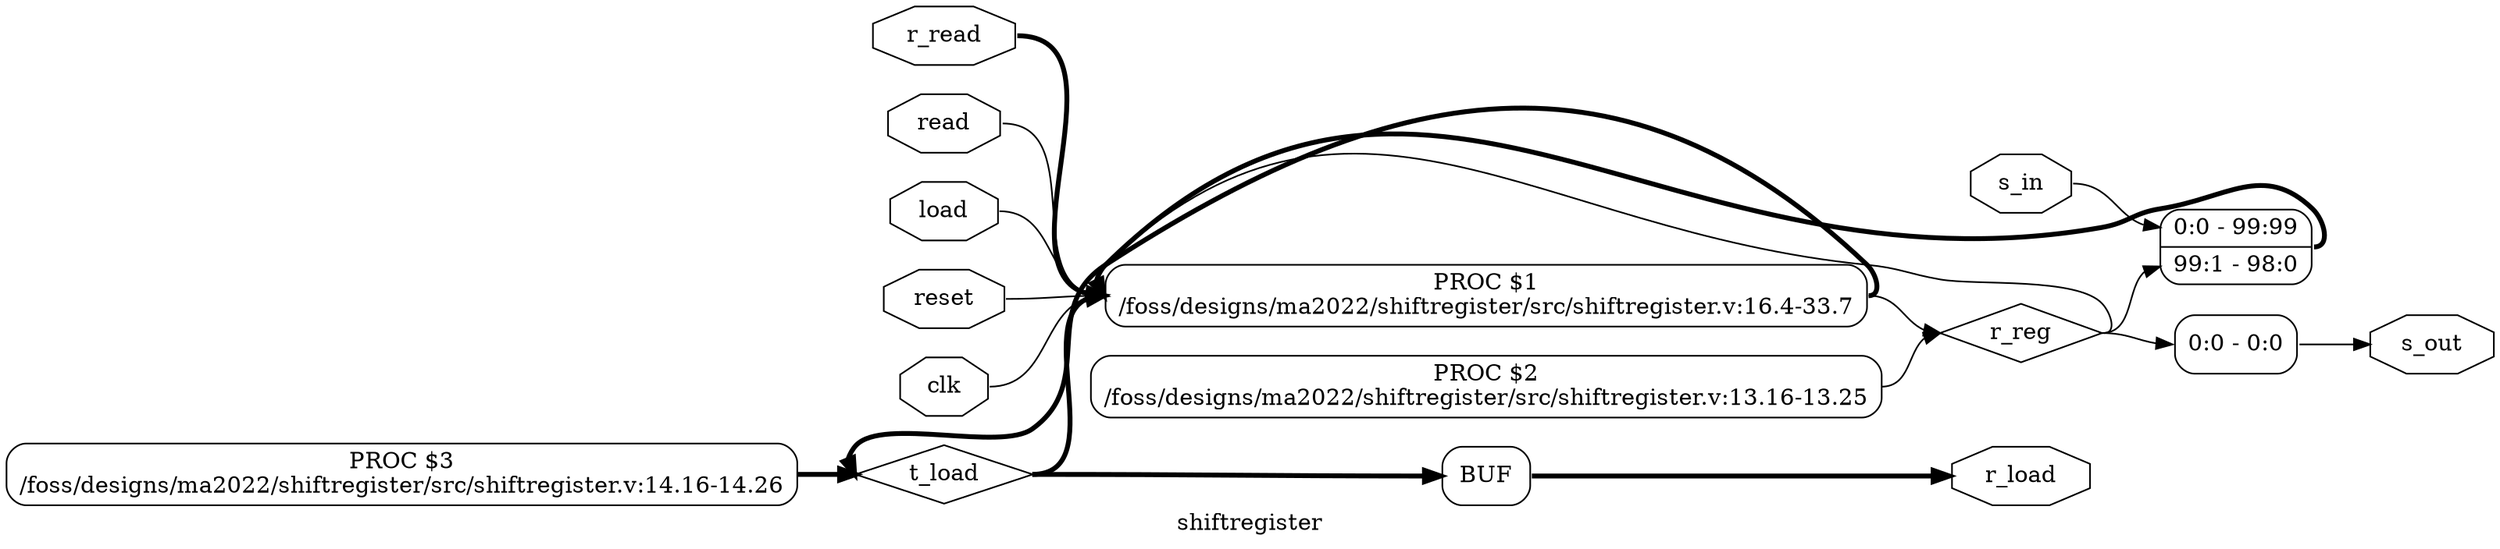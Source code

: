 digraph "shiftregister" {
label="shiftregister";
rankdir="LR";
remincross=true;
n5 [ shape=diamond, label="t_load", color="black", fontcolor="black" ];
n6 [ shape=diamond, label="r_reg", color="black", fontcolor="black" ];
n7 [ shape=octagon, label="r_read", color="black", fontcolor="black" ];
n8 [ shape=octagon, label="r_load", color="black", fontcolor="black" ];
n9 [ shape=octagon, label="s_out", color="black", fontcolor="black" ];
n10 [ shape=octagon, label="s_in", color="black", fontcolor="black" ];
n11 [ shape=octagon, label="read", color="black", fontcolor="black" ];
n12 [ shape=octagon, label="load", color="black", fontcolor="black" ];
n13 [ shape=octagon, label="reset", color="black", fontcolor="black" ];
n14 [ shape=octagon, label="clk", color="black", fontcolor="black" ];
p0 [shape=box, style=rounded, label="PROC $3\n/foss/designs/ma2022/shiftregister/src/shiftregister.v:14.16-14.26"];
p1 [shape=box, style=rounded, label="PROC $2\n/foss/designs/ma2022/shiftregister/src/shiftregister.v:13.16-13.25"];
x3 [ shape=record, style=rounded, label="<s1> 0:0 - 99:99 |<s0> 99:1 - 98:0 " ];
p2 [shape=box, style=rounded, label="PROC $1\n/foss/designs/ma2022/shiftregister/src/shiftregister.v:16.4-33.7"];
x4 [ shape=record, style=rounded, label="<s0> 0:0 - 0:0 " ];
x5 [shape=box, style=rounded, label="BUF"];
n10:e -> x3:s1:w [color="black", label=""];
n11:e -> p2:w [color="black", label=""];
n12:e -> p2:w [color="black", label=""];
n13:e -> p2:w [color="black", label=""];
n14:e -> p2:w [color="black", label=""];
p0:e -> n5:w [color="black", style="setlinewidth(3)", label=""];
p2:e -> n5:w [color="black", style="setlinewidth(3)", label=""];
n5:e -> p2:w [color="black", style="setlinewidth(3)", label=""];
n5:e -> x5:w:w [color="black", style="setlinewidth(3)", label=""];
p1:e -> n6:w [color="black", label=""];
p2:e -> n6:w [color="black", label=""];
n6:e -> p2:w [color="black", label=""];
n6:e -> x3:s0:w [color="black", label=""];
n6:e -> x4:s0:w [color="black", label=""];
n7:e -> p2:w [color="black", style="setlinewidth(3)", label=""];
x5:e:e -> n8:w [color="black", style="setlinewidth(3)", label=""];
x4:e -> n9:w [color="black", label=""];
x3:e -> p2:w [color="black", style="setlinewidth(3)", label=""];
}

